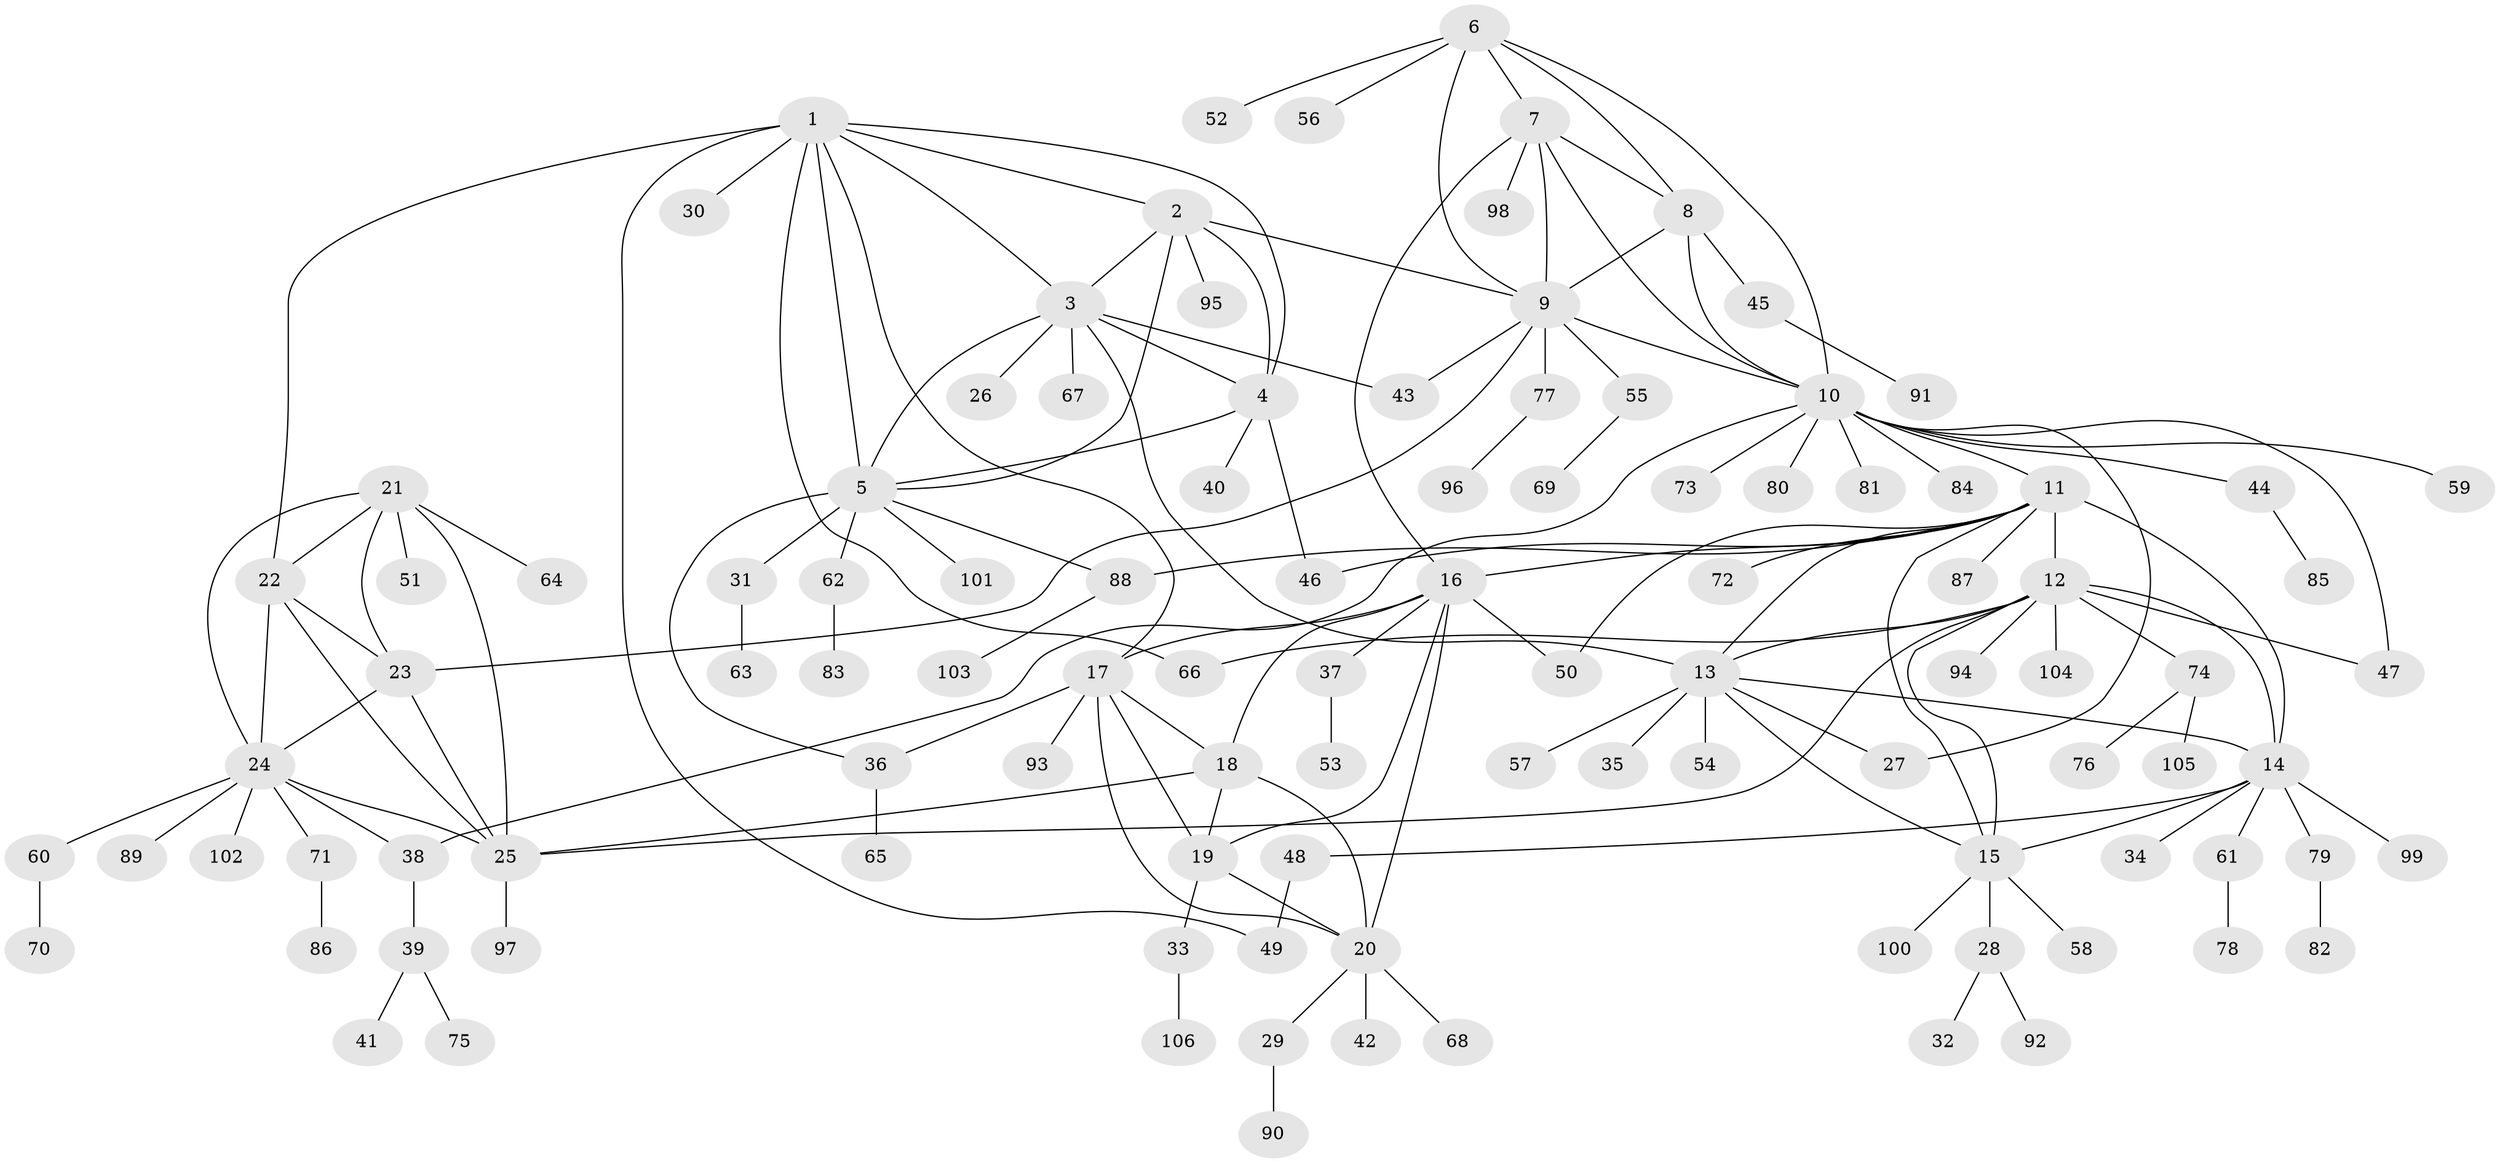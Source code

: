 // Generated by graph-tools (version 1.1) at 2025/26/03/09/25 03:26:44]
// undirected, 106 vertices, 151 edges
graph export_dot {
graph [start="1"]
  node [color=gray90,style=filled];
  1;
  2;
  3;
  4;
  5;
  6;
  7;
  8;
  9;
  10;
  11;
  12;
  13;
  14;
  15;
  16;
  17;
  18;
  19;
  20;
  21;
  22;
  23;
  24;
  25;
  26;
  27;
  28;
  29;
  30;
  31;
  32;
  33;
  34;
  35;
  36;
  37;
  38;
  39;
  40;
  41;
  42;
  43;
  44;
  45;
  46;
  47;
  48;
  49;
  50;
  51;
  52;
  53;
  54;
  55;
  56;
  57;
  58;
  59;
  60;
  61;
  62;
  63;
  64;
  65;
  66;
  67;
  68;
  69;
  70;
  71;
  72;
  73;
  74;
  75;
  76;
  77;
  78;
  79;
  80;
  81;
  82;
  83;
  84;
  85;
  86;
  87;
  88;
  89;
  90;
  91;
  92;
  93;
  94;
  95;
  96;
  97;
  98;
  99;
  100;
  101;
  102;
  103;
  104;
  105;
  106;
  1 -- 2;
  1 -- 3;
  1 -- 4;
  1 -- 5;
  1 -- 17;
  1 -- 22;
  1 -- 30;
  1 -- 49;
  1 -- 66;
  2 -- 3;
  2 -- 4;
  2 -- 5;
  2 -- 9;
  2 -- 95;
  3 -- 4;
  3 -- 5;
  3 -- 13;
  3 -- 26;
  3 -- 43;
  3 -- 67;
  4 -- 5;
  4 -- 40;
  4 -- 46;
  5 -- 31;
  5 -- 36;
  5 -- 62;
  5 -- 88;
  5 -- 101;
  6 -- 7;
  6 -- 8;
  6 -- 9;
  6 -- 10;
  6 -- 52;
  6 -- 56;
  7 -- 8;
  7 -- 9;
  7 -- 10;
  7 -- 16;
  7 -- 98;
  8 -- 9;
  8 -- 10;
  8 -- 45;
  9 -- 10;
  9 -- 23;
  9 -- 43;
  9 -- 55;
  9 -- 77;
  10 -- 11;
  10 -- 27;
  10 -- 38;
  10 -- 44;
  10 -- 47;
  10 -- 59;
  10 -- 73;
  10 -- 80;
  10 -- 81;
  10 -- 84;
  11 -- 12;
  11 -- 13;
  11 -- 14;
  11 -- 15;
  11 -- 16;
  11 -- 46;
  11 -- 50;
  11 -- 72;
  11 -- 87;
  11 -- 88;
  12 -- 13;
  12 -- 14;
  12 -- 15;
  12 -- 25;
  12 -- 47;
  12 -- 66;
  12 -- 74;
  12 -- 94;
  12 -- 104;
  13 -- 14;
  13 -- 15;
  13 -- 27;
  13 -- 35;
  13 -- 54;
  13 -- 57;
  14 -- 15;
  14 -- 34;
  14 -- 48;
  14 -- 61;
  14 -- 79;
  14 -- 99;
  15 -- 28;
  15 -- 58;
  15 -- 100;
  16 -- 17;
  16 -- 18;
  16 -- 19;
  16 -- 20;
  16 -- 37;
  16 -- 50;
  17 -- 18;
  17 -- 19;
  17 -- 20;
  17 -- 36;
  17 -- 93;
  18 -- 19;
  18 -- 20;
  18 -- 25;
  19 -- 20;
  19 -- 33;
  20 -- 29;
  20 -- 42;
  20 -- 68;
  21 -- 22;
  21 -- 23;
  21 -- 24;
  21 -- 25;
  21 -- 51;
  21 -- 64;
  22 -- 23;
  22 -- 24;
  22 -- 25;
  23 -- 24;
  23 -- 25;
  24 -- 25;
  24 -- 38;
  24 -- 60;
  24 -- 71;
  24 -- 89;
  24 -- 102;
  25 -- 97;
  28 -- 32;
  28 -- 92;
  29 -- 90;
  31 -- 63;
  33 -- 106;
  36 -- 65;
  37 -- 53;
  38 -- 39;
  39 -- 41;
  39 -- 75;
  44 -- 85;
  45 -- 91;
  48 -- 49;
  55 -- 69;
  60 -- 70;
  61 -- 78;
  62 -- 83;
  71 -- 86;
  74 -- 76;
  74 -- 105;
  77 -- 96;
  79 -- 82;
  88 -- 103;
}
